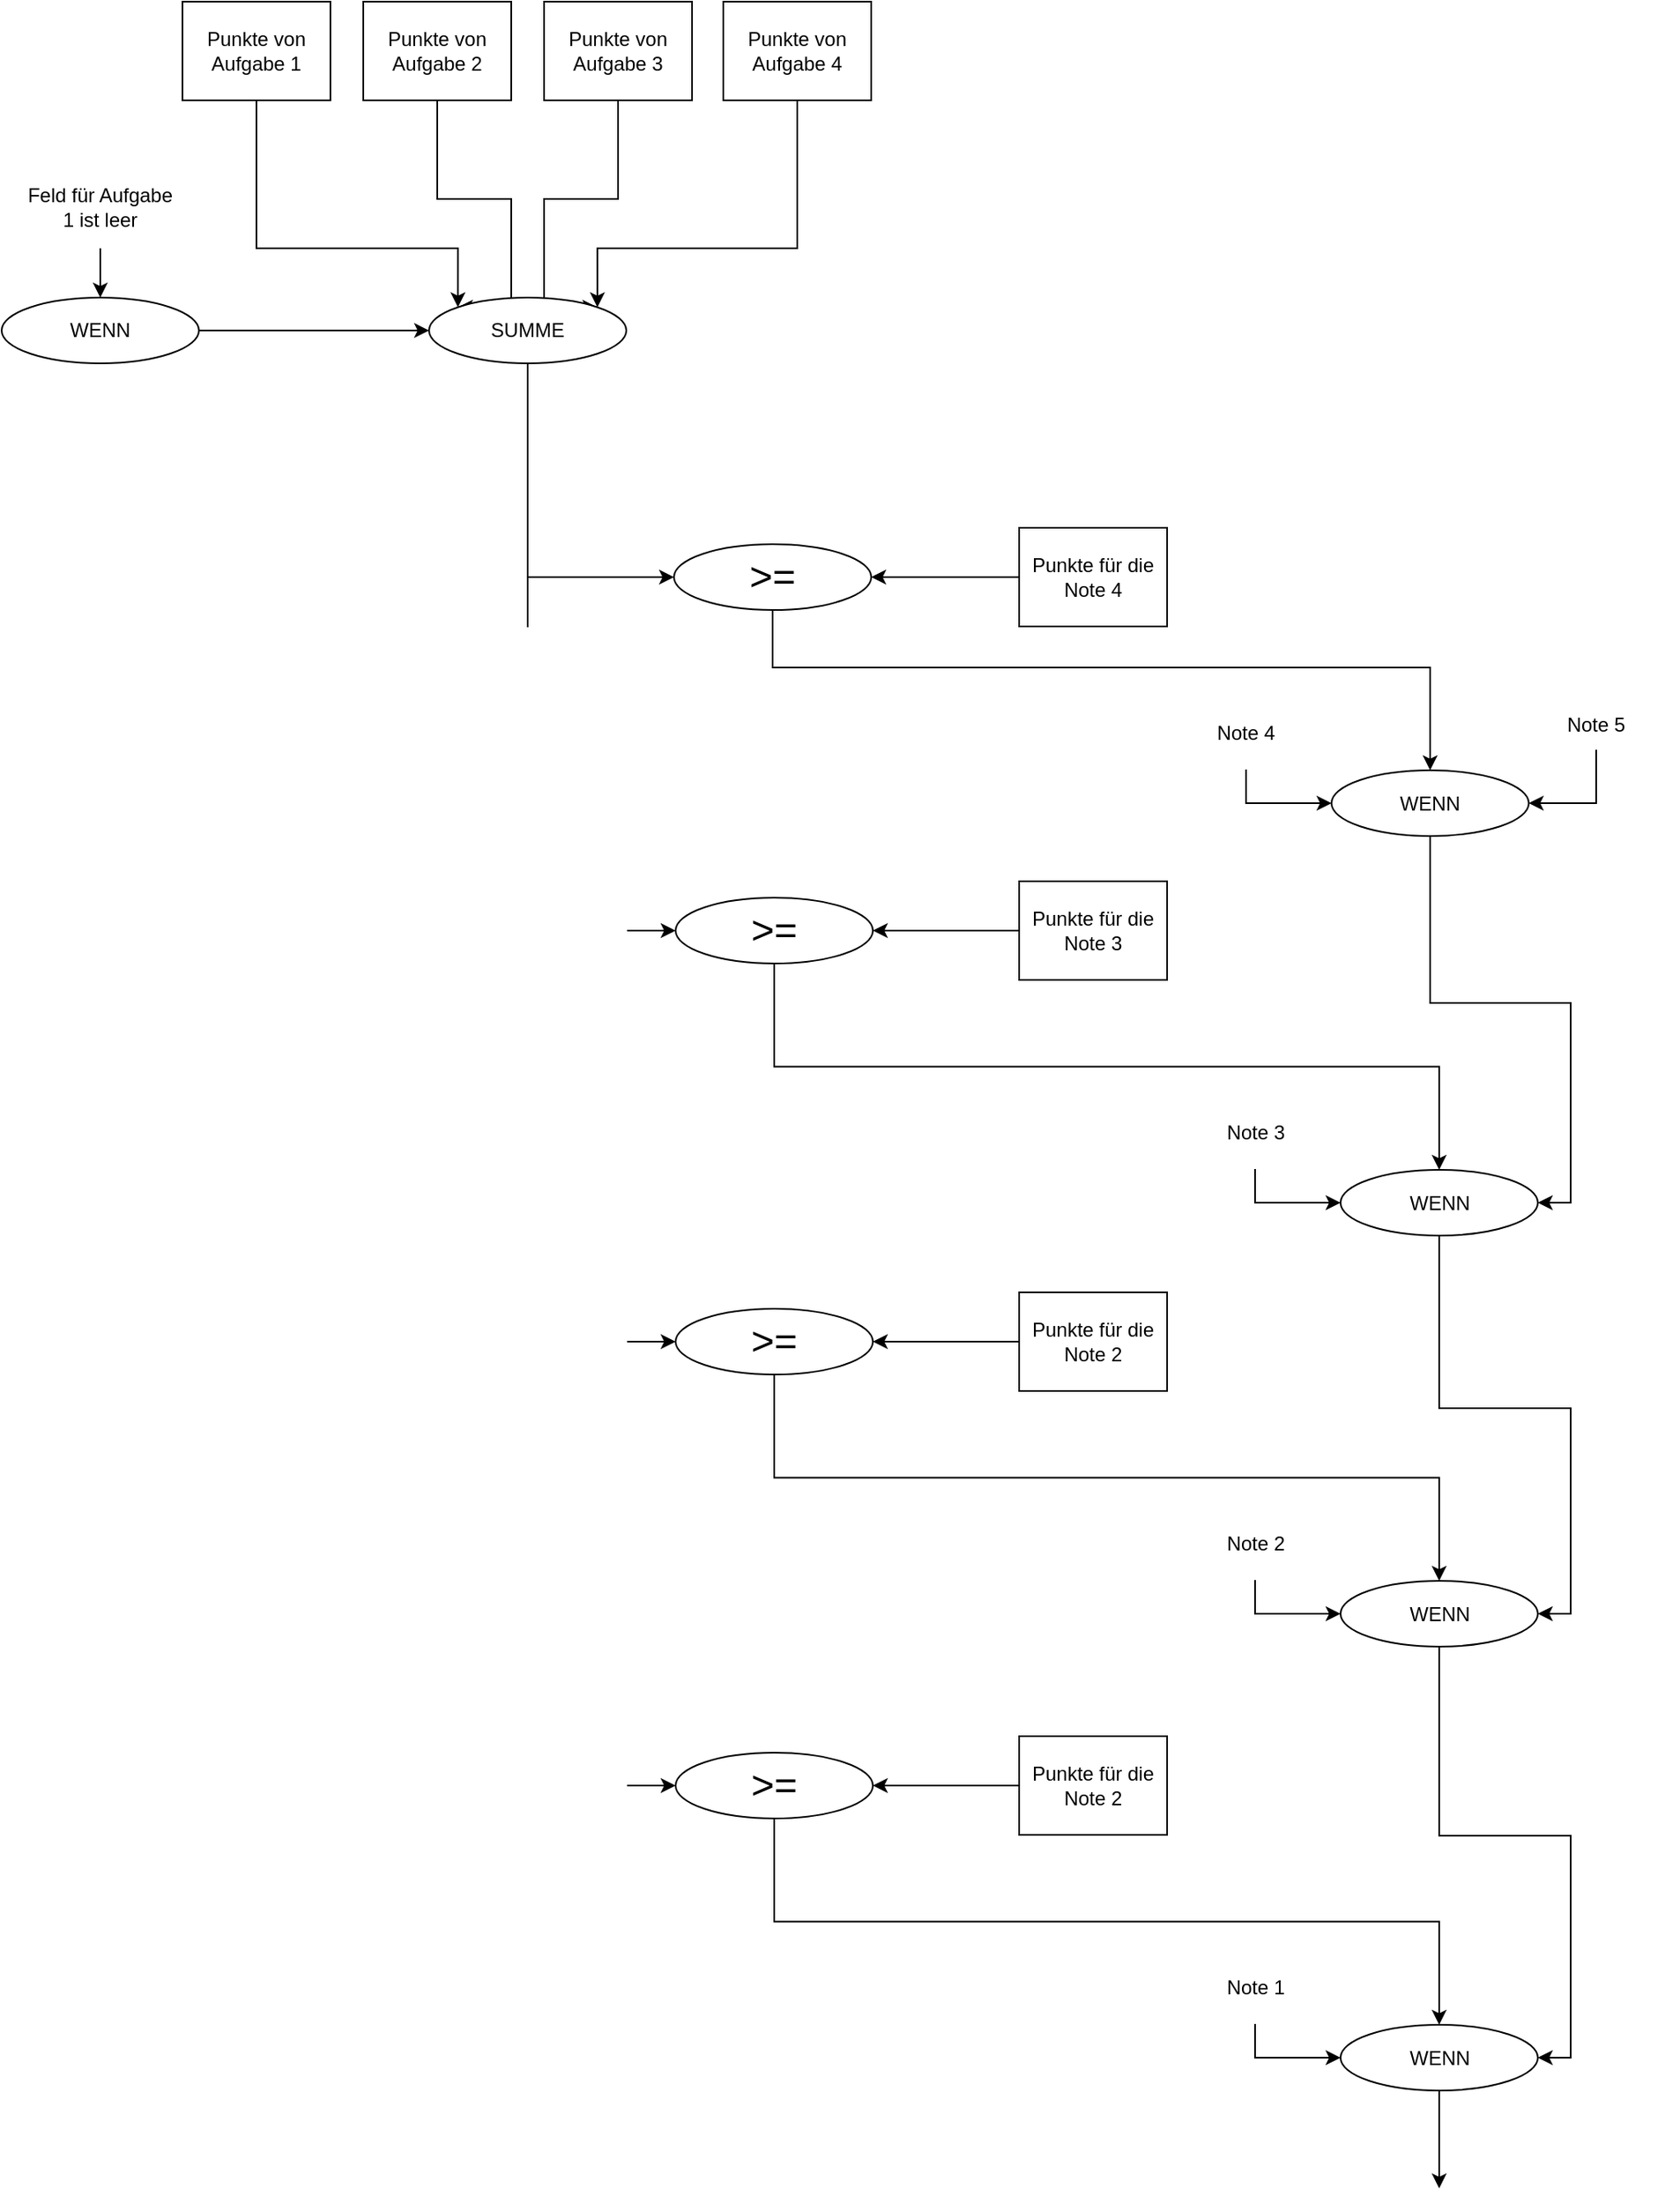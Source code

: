 <mxfile version="13.8.9-1" type="device"><diagram id="C5RBs43oDa-KdzZeNtuy" name="Page-1"><mxGraphModel dx="1483" dy="696" grid="1" gridSize="10" guides="1" tooltips="1" connect="1" arrows="1" fold="1" page="1" pageScale="1" pageWidth="827" pageHeight="1169" math="0" shadow="0"><root><mxCell id="WIyWlLk6GJQsqaUBKTNV-0"/><mxCell id="WIyWlLk6GJQsqaUBKTNV-1" parent="WIyWlLk6GJQsqaUBKTNV-0"/><mxCell id="cVf9NDRzMZMEiWo0EiX2-51" style="edgeStyle=orthogonalEdgeStyle;rounded=0;orthogonalLoop=1;jettySize=auto;html=1;exitX=0.5;exitY=1;exitDx=0;exitDy=0;entryX=0;entryY=0;entryDx=0;entryDy=0;" parent="WIyWlLk6GJQsqaUBKTNV-1" source="cVf9NDRzMZMEiWo0EiX2-0" target="cVf9NDRzMZMEiWo0EiX2-6" edge="1"><mxGeometry relative="1" as="geometry"><Array as="points"><mxPoint x="335" y="190"/><mxPoint x="458" y="190"/></Array></mxGeometry></mxCell><mxCell id="cVf9NDRzMZMEiWo0EiX2-0" value="Punkte von Aufgabe 1" style="rounded=0;whiteSpace=wrap;html=1;" parent="WIyWlLk6GJQsqaUBKTNV-1" vertex="1"><mxGeometry x="290" y="40" width="90" height="60" as="geometry"/></mxCell><mxCell id="cVf9NDRzMZMEiWo0EiX2-9" style="edgeStyle=orthogonalEdgeStyle;rounded=0;orthogonalLoop=1;jettySize=auto;html=1;exitX=0.5;exitY=1;exitDx=0;exitDy=0;entryX=0;entryY=0;entryDx=0;entryDy=0;" parent="WIyWlLk6GJQsqaUBKTNV-1" source="cVf9NDRzMZMEiWo0EiX2-1" target="cVf9NDRzMZMEiWo0EiX2-6" edge="1"><mxGeometry relative="1" as="geometry"><Array as="points"><mxPoint x="445" y="160"/><mxPoint x="490" y="160"/><mxPoint x="490" y="226"/></Array></mxGeometry></mxCell><mxCell id="cVf9NDRzMZMEiWo0EiX2-1" value="Punkte von Aufgabe 2" style="rounded=0;whiteSpace=wrap;html=1;" parent="WIyWlLk6GJQsqaUBKTNV-1" vertex="1"><mxGeometry x="400" y="40" width="90" height="60" as="geometry"/></mxCell><mxCell id="cVf9NDRzMZMEiWo0EiX2-10" style="edgeStyle=orthogonalEdgeStyle;rounded=0;orthogonalLoop=1;jettySize=auto;html=1;exitX=0.5;exitY=1;exitDx=0;exitDy=0;entryX=1;entryY=0;entryDx=0;entryDy=0;" parent="WIyWlLk6GJQsqaUBKTNV-1" source="cVf9NDRzMZMEiWo0EiX2-2" target="cVf9NDRzMZMEiWo0EiX2-6" edge="1"><mxGeometry relative="1" as="geometry"><Array as="points"><mxPoint x="555" y="160"/><mxPoint x="510" y="160"/><mxPoint x="510" y="226"/></Array></mxGeometry></mxCell><mxCell id="cVf9NDRzMZMEiWo0EiX2-2" value="Punkte von Aufgabe 3" style="rounded=0;whiteSpace=wrap;html=1;" parent="WIyWlLk6GJQsqaUBKTNV-1" vertex="1"><mxGeometry x="510" y="40" width="90" height="60" as="geometry"/></mxCell><mxCell id="cVf9NDRzMZMEiWo0EiX2-52" style="edgeStyle=orthogonalEdgeStyle;rounded=0;orthogonalLoop=1;jettySize=auto;html=1;exitX=0.5;exitY=1;exitDx=0;exitDy=0;entryX=1;entryY=0;entryDx=0;entryDy=0;" parent="WIyWlLk6GJQsqaUBKTNV-1" source="cVf9NDRzMZMEiWo0EiX2-4" target="cVf9NDRzMZMEiWo0EiX2-6" edge="1"><mxGeometry relative="1" as="geometry"><Array as="points"><mxPoint x="664" y="190"/><mxPoint x="542" y="190"/></Array></mxGeometry></mxCell><mxCell id="cVf9NDRzMZMEiWo0EiX2-4" value="Punkte von Aufgabe 4" style="rounded=0;whiteSpace=wrap;html=1;" parent="WIyWlLk6GJQsqaUBKTNV-1" vertex="1"><mxGeometry x="619" y="40" width="90" height="60" as="geometry"/></mxCell><mxCell id="9k2mqMdwZJgHB62pUi-S-16" style="edgeStyle=orthogonalEdgeStyle;rounded=0;orthogonalLoop=1;jettySize=auto;html=1;exitX=0.5;exitY=1;exitDx=0;exitDy=0;entryX=0;entryY=0.5;entryDx=0;entryDy=0;" edge="1" parent="WIyWlLk6GJQsqaUBKTNV-1" source="cVf9NDRzMZMEiWo0EiX2-6" target="9k2mqMdwZJgHB62pUi-S-9"><mxGeometry relative="1" as="geometry"/></mxCell><mxCell id="9k2mqMdwZJgHB62pUi-S-22" style="edgeStyle=orthogonalEdgeStyle;rounded=0;orthogonalLoop=1;jettySize=auto;html=1;exitX=0.5;exitY=1;exitDx=0;exitDy=0;entryX=0;entryY=0.5;entryDx=0;entryDy=0;" edge="1" parent="WIyWlLk6GJQsqaUBKTNV-1" source="cVf9NDRzMZMEiWo0EiX2-6" target="9k2mqMdwZJgHB62pUi-S-19"><mxGeometry relative="1" as="geometry"/></mxCell><mxCell id="9k2mqMdwZJgHB62pUi-S-50" style="edgeStyle=orthogonalEdgeStyle;rounded=0;orthogonalLoop=1;jettySize=auto;html=1;exitX=0.5;exitY=1;exitDx=0;exitDy=0;entryX=0;entryY=0.5;entryDx=0;entryDy=0;" edge="1" parent="WIyWlLk6GJQsqaUBKTNV-1" source="cVf9NDRzMZMEiWo0EiX2-6" target="9k2mqMdwZJgHB62pUi-S-42"><mxGeometry relative="1" as="geometry"/></mxCell><mxCell id="9k2mqMdwZJgHB62pUi-S-60" style="edgeStyle=orthogonalEdgeStyle;rounded=0;orthogonalLoop=1;jettySize=auto;html=1;exitX=0.5;exitY=1;exitDx=0;exitDy=0;entryX=0;entryY=0.5;entryDx=0;entryDy=0;" edge="1" parent="WIyWlLk6GJQsqaUBKTNV-1" source="cVf9NDRzMZMEiWo0EiX2-6" target="9k2mqMdwZJgHB62pUi-S-52"><mxGeometry relative="1" as="geometry"/></mxCell><mxCell id="cVf9NDRzMZMEiWo0EiX2-6" value="SUMME" style="ellipse;whiteSpace=wrap;html=1;" parent="WIyWlLk6GJQsqaUBKTNV-1" vertex="1"><mxGeometry x="440" y="220" width="120" height="40" as="geometry"/></mxCell><mxCell id="9k2mqMdwZJgHB62pUi-S-63" style="edgeStyle=orthogonalEdgeStyle;rounded=0;orthogonalLoop=1;jettySize=auto;html=1;exitX=0.5;exitY=1;exitDx=0;exitDy=0;entryX=1;entryY=0.5;entryDx=0;entryDy=0;" edge="1" parent="WIyWlLk6GJQsqaUBKTNV-1" source="cVf9NDRzMZMEiWo0EiX2-30" target="9k2mqMdwZJgHB62pUi-S-35"><mxGeometry relative="1" as="geometry"/></mxCell><mxCell id="cVf9NDRzMZMEiWo0EiX2-30" value="WENN" style="ellipse;whiteSpace=wrap;html=1;" parent="WIyWlLk6GJQsqaUBKTNV-1" vertex="1"><mxGeometry x="989" y="507.5" width="120" height="40" as="geometry"/></mxCell><mxCell id="cVf9NDRzMZMEiWo0EiX2-50" style="edgeStyle=orthogonalEdgeStyle;rounded=0;orthogonalLoop=1;jettySize=auto;html=1;exitX=0.5;exitY=1;exitDx=0;exitDy=0;entryX=0.5;entryY=0;entryDx=0;entryDy=0;" parent="WIyWlLk6GJQsqaUBKTNV-1" source="cVf9NDRzMZMEiWo0EiX2-45" target="cVf9NDRzMZMEiWo0EiX2-47" edge="1"><mxGeometry relative="1" as="geometry"/></mxCell><mxCell id="cVf9NDRzMZMEiWo0EiX2-45" value="Feld für Aufgabe 1 ist leer" style="text;html=1;strokeColor=none;fillColor=none;align=center;verticalAlign=middle;whiteSpace=wrap;rounded=0;" parent="WIyWlLk6GJQsqaUBKTNV-1" vertex="1"><mxGeometry x="190" y="140" width="100" height="50" as="geometry"/></mxCell><mxCell id="cVf9NDRzMZMEiWo0EiX2-46" style="edgeStyle=orthogonalEdgeStyle;rounded=0;orthogonalLoop=1;jettySize=auto;html=1;exitX=0.5;exitY=1;exitDx=0;exitDy=0;" parent="WIyWlLk6GJQsqaUBKTNV-1" source="cVf9NDRzMZMEiWo0EiX2-45" target="cVf9NDRzMZMEiWo0EiX2-45" edge="1"><mxGeometry relative="1" as="geometry"/></mxCell><mxCell id="cVf9NDRzMZMEiWo0EiX2-49" style="edgeStyle=orthogonalEdgeStyle;rounded=0;orthogonalLoop=1;jettySize=auto;html=1;exitX=1;exitY=0.5;exitDx=0;exitDy=0;entryX=0;entryY=0.5;entryDx=0;entryDy=0;" parent="WIyWlLk6GJQsqaUBKTNV-1" source="cVf9NDRzMZMEiWo0EiX2-47" target="cVf9NDRzMZMEiWo0EiX2-6" edge="1"><mxGeometry relative="1" as="geometry"/></mxCell><mxCell id="cVf9NDRzMZMEiWo0EiX2-47" value="WENN" style="ellipse;whiteSpace=wrap;html=1;" parent="WIyWlLk6GJQsqaUBKTNV-1" vertex="1"><mxGeometry x="180" y="220" width="120" height="40" as="geometry"/></mxCell><mxCell id="9k2mqMdwZJgHB62pUi-S-31" style="edgeStyle=orthogonalEdgeStyle;rounded=0;orthogonalLoop=1;jettySize=auto;html=1;exitX=0.5;exitY=1;exitDx=0;exitDy=0;entryX=0;entryY=0.5;entryDx=0;entryDy=0;" edge="1" parent="WIyWlLk6GJQsqaUBKTNV-1" source="9k2mqMdwZJgHB62pUi-S-5" target="cVf9NDRzMZMEiWo0EiX2-30"><mxGeometry relative="1" as="geometry"/></mxCell><mxCell id="9k2mqMdwZJgHB62pUi-S-5" value="Note 4" style="text;html=1;strokeColor=none;fillColor=none;align=center;verticalAlign=middle;whiteSpace=wrap;rounded=0;" vertex="1" parent="WIyWlLk6GJQsqaUBKTNV-1"><mxGeometry x="887" y="462" width="100" height="45" as="geometry"/></mxCell><mxCell id="9k2mqMdwZJgHB62pUi-S-12" style="edgeStyle=orthogonalEdgeStyle;rounded=0;orthogonalLoop=1;jettySize=auto;html=1;exitX=0.5;exitY=1;exitDx=0;exitDy=0;entryX=1;entryY=0.5;entryDx=0;entryDy=0;" edge="1" parent="WIyWlLk6GJQsqaUBKTNV-1" source="9k2mqMdwZJgHB62pUi-S-8" target="cVf9NDRzMZMEiWo0EiX2-30"><mxGeometry relative="1" as="geometry"/></mxCell><mxCell id="9k2mqMdwZJgHB62pUi-S-8" value="Note 5" style="text;html=1;strokeColor=none;fillColor=none;align=center;verticalAlign=middle;whiteSpace=wrap;rounded=0;" vertex="1" parent="WIyWlLk6GJQsqaUBKTNV-1"><mxGeometry x="1100" y="465" width="100" height="30" as="geometry"/></mxCell><mxCell id="9k2mqMdwZJgHB62pUi-S-11" value="" style="edgeStyle=orthogonalEdgeStyle;rounded=0;orthogonalLoop=1;jettySize=auto;html=1;" edge="1" parent="WIyWlLk6GJQsqaUBKTNV-1" source="9k2mqMdwZJgHB62pUi-S-9" target="cVf9NDRzMZMEiWo0EiX2-30"><mxGeometry relative="1" as="geometry"><Array as="points"><mxPoint x="649" y="445"/><mxPoint x="1049" y="445"/></Array></mxGeometry></mxCell><mxCell id="9k2mqMdwZJgHB62pUi-S-9" value="&lt;font style=&quot;font-size: 24px&quot;&gt;&amp;gt;=&lt;/font&gt;" style="ellipse;whiteSpace=wrap;html=1;" vertex="1" parent="WIyWlLk6GJQsqaUBKTNV-1"><mxGeometry x="589" y="370" width="120" height="40" as="geometry"/></mxCell><mxCell id="9k2mqMdwZJgHB62pUi-S-18" style="edgeStyle=orthogonalEdgeStyle;rounded=0;orthogonalLoop=1;jettySize=auto;html=1;exitX=0;exitY=0.5;exitDx=0;exitDy=0;" edge="1" parent="WIyWlLk6GJQsqaUBKTNV-1" source="9k2mqMdwZJgHB62pUi-S-14" target="9k2mqMdwZJgHB62pUi-S-9"><mxGeometry relative="1" as="geometry"/></mxCell><mxCell id="9k2mqMdwZJgHB62pUi-S-14" value="Punkte für die Note 4" style="rounded=0;whiteSpace=wrap;html=1;" vertex="1" parent="WIyWlLk6GJQsqaUBKTNV-1"><mxGeometry x="799" y="360" width="90" height="60" as="geometry"/></mxCell><mxCell id="9k2mqMdwZJgHB62pUi-S-40" style="edgeStyle=orthogonalEdgeStyle;rounded=0;orthogonalLoop=1;jettySize=auto;html=1;exitX=0.5;exitY=1;exitDx=0;exitDy=0;entryX=0.5;entryY=0;entryDx=0;entryDy=0;" edge="1" parent="WIyWlLk6GJQsqaUBKTNV-1" source="9k2mqMdwZJgHB62pUi-S-19" target="9k2mqMdwZJgHB62pUi-S-35"><mxGeometry relative="1" as="geometry"/></mxCell><mxCell id="9k2mqMdwZJgHB62pUi-S-19" value="&lt;font style=&quot;font-size: 24px&quot;&gt;&amp;gt;=&lt;/font&gt;" style="ellipse;whiteSpace=wrap;html=1;" vertex="1" parent="WIyWlLk6GJQsqaUBKTNV-1"><mxGeometry x="590" y="585" width="120" height="40" as="geometry"/></mxCell><mxCell id="9k2mqMdwZJgHB62pUi-S-24" style="edgeStyle=orthogonalEdgeStyle;rounded=0;orthogonalLoop=1;jettySize=auto;html=1;exitX=0;exitY=0.5;exitDx=0;exitDy=0;entryX=1;entryY=0.5;entryDx=0;entryDy=0;" edge="1" parent="WIyWlLk6GJQsqaUBKTNV-1" source="9k2mqMdwZJgHB62pUi-S-21" target="9k2mqMdwZJgHB62pUi-S-19"><mxGeometry relative="1" as="geometry"/></mxCell><mxCell id="9k2mqMdwZJgHB62pUi-S-21" value="Punkte für die Note 3" style="rounded=0;whiteSpace=wrap;html=1;" vertex="1" parent="WIyWlLk6GJQsqaUBKTNV-1"><mxGeometry x="799" y="575" width="90" height="60" as="geometry"/></mxCell><mxCell id="9k2mqMdwZJgHB62pUi-S-64" style="edgeStyle=orthogonalEdgeStyle;rounded=0;orthogonalLoop=1;jettySize=auto;html=1;exitX=0.5;exitY=1;exitDx=0;exitDy=0;entryX=1;entryY=0.5;entryDx=0;entryDy=0;" edge="1" parent="WIyWlLk6GJQsqaUBKTNV-1" source="9k2mqMdwZJgHB62pUi-S-35" target="9k2mqMdwZJgHB62pUi-S-45"><mxGeometry relative="1" as="geometry"/></mxCell><mxCell id="9k2mqMdwZJgHB62pUi-S-35" value="WENN" style="ellipse;whiteSpace=wrap;html=1;" vertex="1" parent="WIyWlLk6GJQsqaUBKTNV-1"><mxGeometry x="994.5" y="750.5" width="120" height="40" as="geometry"/></mxCell><mxCell id="9k2mqMdwZJgHB62pUi-S-36" style="edgeStyle=orthogonalEdgeStyle;rounded=0;orthogonalLoop=1;jettySize=auto;html=1;exitX=0.5;exitY=1;exitDx=0;exitDy=0;entryX=0;entryY=0.5;entryDx=0;entryDy=0;" edge="1" parent="WIyWlLk6GJQsqaUBKTNV-1" source="9k2mqMdwZJgHB62pUi-S-37" target="9k2mqMdwZJgHB62pUi-S-35"><mxGeometry relative="1" as="geometry"/></mxCell><mxCell id="9k2mqMdwZJgHB62pUi-S-37" value="Note 3" style="text;html=1;strokeColor=none;fillColor=none;align=center;verticalAlign=middle;whiteSpace=wrap;rounded=0;" vertex="1" parent="WIyWlLk6GJQsqaUBKTNV-1"><mxGeometry x="892.5" y="705" width="100" height="45" as="geometry"/></mxCell><mxCell id="9k2mqMdwZJgHB62pUi-S-41" style="edgeStyle=orthogonalEdgeStyle;rounded=0;orthogonalLoop=1;jettySize=auto;html=1;exitX=0.5;exitY=1;exitDx=0;exitDy=0;entryX=0.5;entryY=0;entryDx=0;entryDy=0;" edge="1" parent="WIyWlLk6GJQsqaUBKTNV-1" source="9k2mqMdwZJgHB62pUi-S-42" target="9k2mqMdwZJgHB62pUi-S-45"><mxGeometry relative="1" as="geometry"/></mxCell><mxCell id="9k2mqMdwZJgHB62pUi-S-42" value="&lt;font style=&quot;font-size: 24px&quot;&gt;&amp;gt;=&lt;/font&gt;" style="ellipse;whiteSpace=wrap;html=1;" vertex="1" parent="WIyWlLk6GJQsqaUBKTNV-1"><mxGeometry x="590" y="835" width="120" height="40" as="geometry"/></mxCell><mxCell id="9k2mqMdwZJgHB62pUi-S-43" style="edgeStyle=orthogonalEdgeStyle;rounded=0;orthogonalLoop=1;jettySize=auto;html=1;exitX=0;exitY=0.5;exitDx=0;exitDy=0;entryX=1;entryY=0.5;entryDx=0;entryDy=0;" edge="1" parent="WIyWlLk6GJQsqaUBKTNV-1" source="9k2mqMdwZJgHB62pUi-S-44" target="9k2mqMdwZJgHB62pUi-S-42"><mxGeometry relative="1" as="geometry"/></mxCell><mxCell id="9k2mqMdwZJgHB62pUi-S-44" value="Punkte für die Note 2" style="rounded=0;whiteSpace=wrap;html=1;" vertex="1" parent="WIyWlLk6GJQsqaUBKTNV-1"><mxGeometry x="799" y="825" width="90" height="60" as="geometry"/></mxCell><mxCell id="9k2mqMdwZJgHB62pUi-S-65" style="edgeStyle=orthogonalEdgeStyle;rounded=0;orthogonalLoop=1;jettySize=auto;html=1;exitX=0.5;exitY=1;exitDx=0;exitDy=0;entryX=1;entryY=0.5;entryDx=0;entryDy=0;" edge="1" parent="WIyWlLk6GJQsqaUBKTNV-1" source="9k2mqMdwZJgHB62pUi-S-45" target="9k2mqMdwZJgHB62pUi-S-55"><mxGeometry relative="1" as="geometry"/></mxCell><mxCell id="9k2mqMdwZJgHB62pUi-S-45" value="WENN" style="ellipse;whiteSpace=wrap;html=1;" vertex="1" parent="WIyWlLk6GJQsqaUBKTNV-1"><mxGeometry x="994.5" y="1000.5" width="120" height="40" as="geometry"/></mxCell><mxCell id="9k2mqMdwZJgHB62pUi-S-46" style="edgeStyle=orthogonalEdgeStyle;rounded=0;orthogonalLoop=1;jettySize=auto;html=1;exitX=0.5;exitY=1;exitDx=0;exitDy=0;entryX=0;entryY=0.5;entryDx=0;entryDy=0;" edge="1" parent="WIyWlLk6GJQsqaUBKTNV-1" source="9k2mqMdwZJgHB62pUi-S-47" target="9k2mqMdwZJgHB62pUi-S-45"><mxGeometry relative="1" as="geometry"/></mxCell><mxCell id="9k2mqMdwZJgHB62pUi-S-47" value="Note 2" style="text;html=1;strokeColor=none;fillColor=none;align=center;verticalAlign=middle;whiteSpace=wrap;rounded=0;" vertex="1" parent="WIyWlLk6GJQsqaUBKTNV-1"><mxGeometry x="892.5" y="955" width="100" height="45" as="geometry"/></mxCell><mxCell id="9k2mqMdwZJgHB62pUi-S-51" style="edgeStyle=orthogonalEdgeStyle;rounded=0;orthogonalLoop=1;jettySize=auto;html=1;exitX=0.5;exitY=1;exitDx=0;exitDy=0;entryX=0.5;entryY=0;entryDx=0;entryDy=0;" edge="1" parent="WIyWlLk6GJQsqaUBKTNV-1" source="9k2mqMdwZJgHB62pUi-S-52" target="9k2mqMdwZJgHB62pUi-S-55"><mxGeometry relative="1" as="geometry"/></mxCell><mxCell id="9k2mqMdwZJgHB62pUi-S-52" value="&lt;font style=&quot;font-size: 24px&quot;&gt;&amp;gt;=&lt;/font&gt;" style="ellipse;whiteSpace=wrap;html=1;" vertex="1" parent="WIyWlLk6GJQsqaUBKTNV-1"><mxGeometry x="590" y="1105" width="120" height="40" as="geometry"/></mxCell><mxCell id="9k2mqMdwZJgHB62pUi-S-53" style="edgeStyle=orthogonalEdgeStyle;rounded=0;orthogonalLoop=1;jettySize=auto;html=1;exitX=0;exitY=0.5;exitDx=0;exitDy=0;entryX=1;entryY=0.5;entryDx=0;entryDy=0;" edge="1" parent="WIyWlLk6GJQsqaUBKTNV-1" source="9k2mqMdwZJgHB62pUi-S-54" target="9k2mqMdwZJgHB62pUi-S-52"><mxGeometry relative="1" as="geometry"/></mxCell><mxCell id="9k2mqMdwZJgHB62pUi-S-54" value="Punkte für die Note 2" style="rounded=0;whiteSpace=wrap;html=1;" vertex="1" parent="WIyWlLk6GJQsqaUBKTNV-1"><mxGeometry x="799" y="1095" width="90" height="60" as="geometry"/></mxCell><mxCell id="9k2mqMdwZJgHB62pUi-S-62" style="edgeStyle=orthogonalEdgeStyle;rounded=0;orthogonalLoop=1;jettySize=auto;html=1;exitX=0.5;exitY=1;exitDx=0;exitDy=0;entryX=0.5;entryY=0;entryDx=0;entryDy=0;" edge="1" parent="WIyWlLk6GJQsqaUBKTNV-1" source="9k2mqMdwZJgHB62pUi-S-55"><mxGeometry relative="1" as="geometry"><mxPoint x="1054.5" y="1370" as="targetPoint"/></mxGeometry></mxCell><mxCell id="9k2mqMdwZJgHB62pUi-S-55" value="WENN" style="ellipse;whiteSpace=wrap;html=1;" vertex="1" parent="WIyWlLk6GJQsqaUBKTNV-1"><mxGeometry x="994.5" y="1270.5" width="120" height="40" as="geometry"/></mxCell><mxCell id="9k2mqMdwZJgHB62pUi-S-56" style="edgeStyle=orthogonalEdgeStyle;rounded=0;orthogonalLoop=1;jettySize=auto;html=1;exitX=0.5;exitY=1;exitDx=0;exitDy=0;entryX=0;entryY=0.5;entryDx=0;entryDy=0;" edge="1" parent="WIyWlLk6GJQsqaUBKTNV-1" source="9k2mqMdwZJgHB62pUi-S-57" target="9k2mqMdwZJgHB62pUi-S-55"><mxGeometry relative="1" as="geometry"/></mxCell><mxCell id="9k2mqMdwZJgHB62pUi-S-57" value="Note 1" style="text;html=1;strokeColor=none;fillColor=none;align=center;verticalAlign=middle;whiteSpace=wrap;rounded=0;" vertex="1" parent="WIyWlLk6GJQsqaUBKTNV-1"><mxGeometry x="892.5" y="1225" width="100" height="45" as="geometry"/></mxCell></root></mxGraphModel></diagram></mxfile>